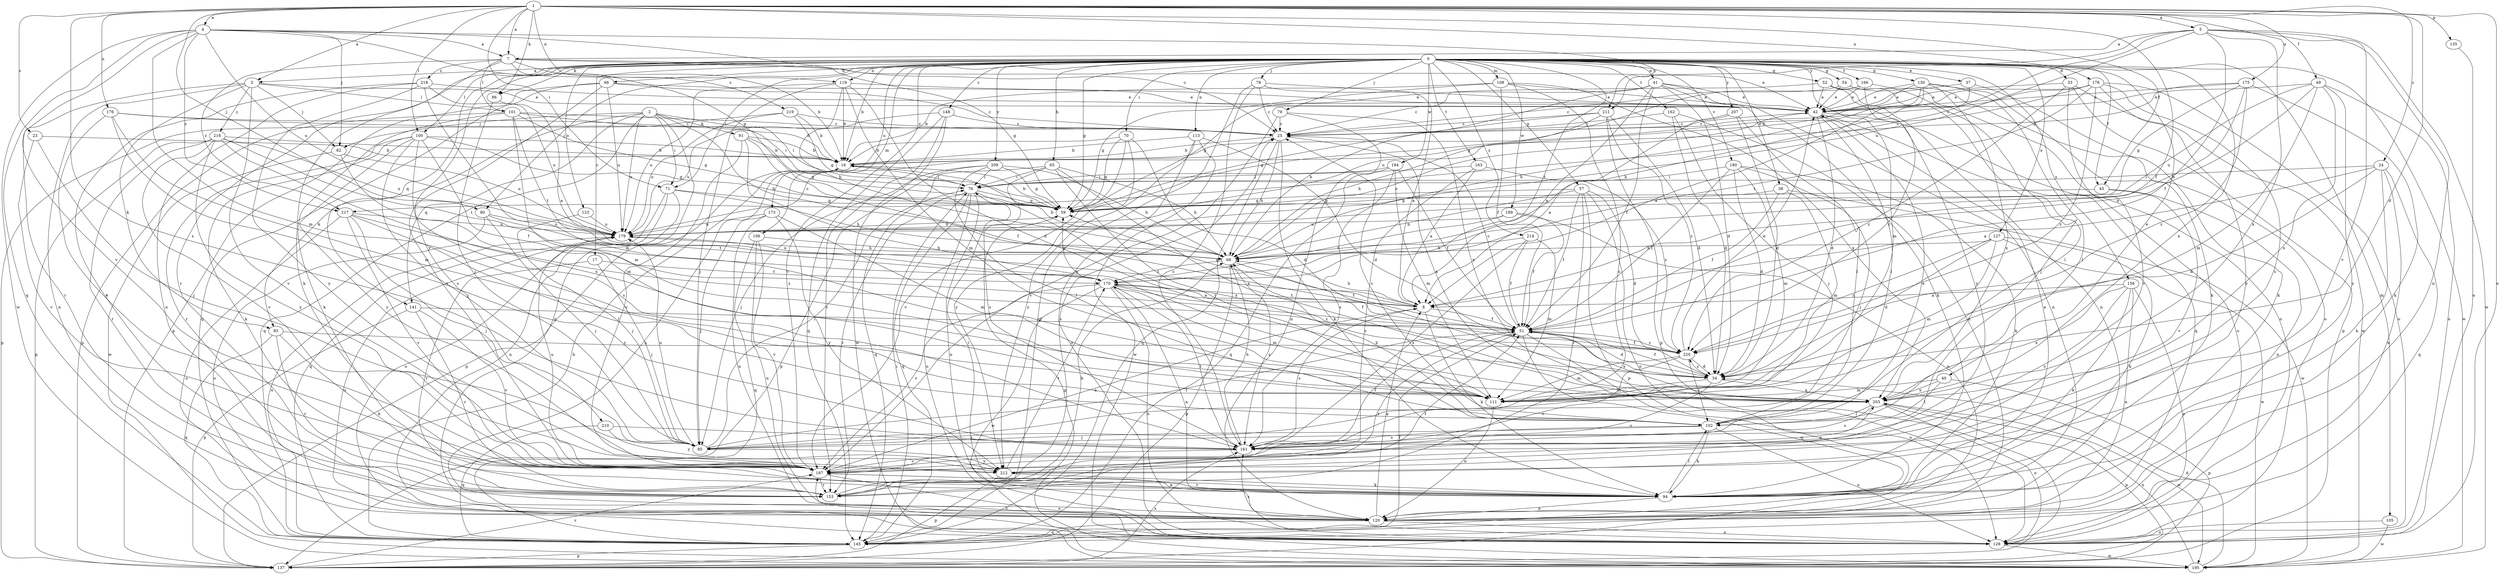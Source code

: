 strict digraph  {
0;
1;
2;
3;
4;
5;
7;
8;
16;
17;
23;
24;
25;
33;
34;
37;
38;
40;
41;
42;
45;
49;
51;
52;
54;
57;
59;
65;
66;
68;
70;
71;
76;
78;
79;
80;
82;
85;
86;
91;
93;
94;
100;
101;
102;
105;
106;
108;
111;
113;
119;
120;
123;
127;
128;
130;
135;
137;
141;
145;
148;
153;
156;
161;
162;
163;
166;
170;
173;
175;
176;
178;
179;
180;
187;
189;
194;
195;
203;
207;
209;
210;
211;
212;
214;
216;
217;
218;
219;
220;
0 -> 3  [label=a];
0 -> 16  [label=b];
0 -> 17  [label=c];
0 -> 33  [label=d];
0 -> 37  [label=e];
0 -> 38  [label=e];
0 -> 40  [label=e];
0 -> 41  [label=e];
0 -> 45  [label=f];
0 -> 52  [label=g];
0 -> 54  [label=g];
0 -> 57  [label=g];
0 -> 59  [label=g];
0 -> 65  [label=h];
0 -> 66  [label=h];
0 -> 70  [label=i];
0 -> 71  [label=i];
0 -> 78  [label=j];
0 -> 79  [label=j];
0 -> 80  [label=j];
0 -> 86  [label=k];
0 -> 100  [label=l];
0 -> 105  [label=m];
0 -> 106  [label=m];
0 -> 108  [label=m];
0 -> 111  [label=m];
0 -> 113  [label=n];
0 -> 119  [label=n];
0 -> 123  [label=o];
0 -> 127  [label=o];
0 -> 130  [label=p];
0 -> 141  [label=q];
0 -> 148  [label=r];
0 -> 153  [label=r];
0 -> 156  [label=s];
0 -> 162  [label=t];
0 -> 163  [label=t];
0 -> 166  [label=t];
0 -> 170  [label=t];
0 -> 173  [label=u];
0 -> 180  [label=v];
0 -> 187  [label=v];
0 -> 189  [label=w];
0 -> 194  [label=w];
0 -> 195  [label=w];
0 -> 203  [label=x];
0 -> 207  [label=y];
0 -> 209  [label=y];
0 -> 210  [label=y];
0 -> 214  [label=z];
1 -> 3  [label=a];
1 -> 4  [label=a];
1 -> 5  [label=a];
1 -> 7  [label=a];
1 -> 23  [label=c];
1 -> 24  [label=c];
1 -> 34  [label=d];
1 -> 45  [label=f];
1 -> 49  [label=f];
1 -> 51  [label=f];
1 -> 71  [label=i];
1 -> 80  [label=j];
1 -> 86  [label=k];
1 -> 100  [label=l];
1 -> 119  [label=n];
1 -> 128  [label=o];
1 -> 135  [label=p];
1 -> 161  [label=s];
1 -> 175  [label=u];
1 -> 176  [label=u];
1 -> 178  [label=u];
2 -> 68  [label=h];
2 -> 71  [label=i];
2 -> 76  [label=i];
2 -> 82  [label=j];
2 -> 91  [label=k];
2 -> 93  [label=k];
2 -> 120  [label=n];
2 -> 141  [label=q];
2 -> 145  [label=q];
2 -> 179  [label=u];
3 -> 42  [label=e];
3 -> 82  [label=j];
3 -> 93  [label=k];
3 -> 101  [label=l];
3 -> 120  [label=n];
3 -> 153  [label=r];
3 -> 187  [label=v];
3 -> 216  [label=z];
4 -> 7  [label=a];
4 -> 25  [label=c];
4 -> 59  [label=g];
4 -> 82  [label=j];
4 -> 111  [label=m];
4 -> 145  [label=q];
4 -> 179  [label=u];
4 -> 187  [label=v];
4 -> 195  [label=w];
4 -> 211  [label=y];
4 -> 217  [label=z];
5 -> 7  [label=a];
5 -> 51  [label=f];
5 -> 120  [label=n];
5 -> 179  [label=u];
5 -> 187  [label=v];
5 -> 195  [label=w];
5 -> 203  [label=x];
5 -> 211  [label=y];
5 -> 217  [label=z];
7 -> 16  [label=b];
7 -> 42  [label=e];
7 -> 59  [label=g];
7 -> 94  [label=k];
7 -> 101  [label=l];
7 -> 217  [label=z];
7 -> 218  [label=z];
7 -> 219  [label=z];
8 -> 51  [label=f];
8 -> 59  [label=g];
8 -> 68  [label=h];
8 -> 94  [label=k];
8 -> 161  [label=s];
8 -> 170  [label=t];
16 -> 76  [label=i];
16 -> 120  [label=n];
16 -> 137  [label=p];
17 -> 85  [label=j];
17 -> 153  [label=r];
17 -> 170  [label=t];
23 -> 16  [label=b];
23 -> 85  [label=j];
23 -> 187  [label=v];
24 -> 8  [label=a];
24 -> 34  [label=d];
24 -> 76  [label=i];
24 -> 94  [label=k];
24 -> 120  [label=n];
24 -> 145  [label=q];
25 -> 16  [label=b];
25 -> 68  [label=h];
25 -> 94  [label=k];
25 -> 145  [label=q];
25 -> 203  [label=x];
33 -> 42  [label=e];
33 -> 137  [label=p];
33 -> 187  [label=v];
33 -> 195  [label=w];
33 -> 220  [label=z];
34 -> 51  [label=f];
34 -> 111  [label=m];
34 -> 187  [label=v];
34 -> 203  [label=x];
34 -> 220  [label=z];
37 -> 42  [label=e];
37 -> 68  [label=h];
37 -> 94  [label=k];
38 -> 51  [label=f];
38 -> 59  [label=g];
38 -> 111  [label=m];
38 -> 195  [label=w];
40 -> 102  [label=l];
40 -> 111  [label=m];
40 -> 137  [label=p];
40 -> 203  [label=x];
41 -> 8  [label=a];
41 -> 34  [label=d];
41 -> 42  [label=e];
41 -> 51  [label=f];
41 -> 59  [label=g];
41 -> 68  [label=h];
41 -> 94  [label=k];
41 -> 120  [label=n];
42 -> 25  [label=c];
42 -> 34  [label=d];
42 -> 102  [label=l];
42 -> 128  [label=o];
42 -> 145  [label=q];
45 -> 59  [label=g];
45 -> 120  [label=n];
45 -> 187  [label=v];
49 -> 8  [label=a];
49 -> 42  [label=e];
49 -> 111  [label=m];
49 -> 128  [label=o];
49 -> 179  [label=u];
49 -> 203  [label=x];
49 -> 212  [label=y];
51 -> 25  [label=c];
51 -> 34  [label=d];
51 -> 128  [label=o];
51 -> 145  [label=q];
51 -> 153  [label=r];
51 -> 203  [label=x];
51 -> 220  [label=z];
52 -> 25  [label=c];
52 -> 42  [label=e];
52 -> 120  [label=n];
52 -> 128  [label=o];
52 -> 212  [label=y];
54 -> 25  [label=c];
54 -> 42  [label=e];
54 -> 85  [label=j];
54 -> 128  [label=o];
57 -> 34  [label=d];
57 -> 51  [label=f];
57 -> 59  [label=g];
57 -> 68  [label=h];
57 -> 128  [label=o];
57 -> 137  [label=p];
57 -> 153  [label=r];
59 -> 16  [label=b];
59 -> 179  [label=u];
65 -> 68  [label=h];
65 -> 76  [label=i];
65 -> 102  [label=l];
65 -> 145  [label=q];
65 -> 161  [label=s];
65 -> 203  [label=x];
66 -> 25  [label=c];
66 -> 42  [label=e];
66 -> 137  [label=p];
66 -> 145  [label=q];
66 -> 179  [label=u];
66 -> 187  [label=v];
68 -> 16  [label=b];
68 -> 42  [label=e];
68 -> 51  [label=f];
68 -> 137  [label=p];
68 -> 161  [label=s];
68 -> 170  [label=t];
68 -> 179  [label=u];
70 -> 16  [label=b];
70 -> 34  [label=d];
70 -> 59  [label=g];
70 -> 187  [label=v];
70 -> 212  [label=y];
71 -> 59  [label=g];
71 -> 68  [label=h];
71 -> 120  [label=n];
71 -> 128  [label=o];
71 -> 145  [label=q];
76 -> 59  [label=g];
76 -> 120  [label=n];
76 -> 128  [label=o];
76 -> 145  [label=q];
76 -> 153  [label=r];
76 -> 203  [label=x];
78 -> 8  [label=a];
78 -> 25  [label=c];
78 -> 42  [label=e];
78 -> 145  [label=q];
78 -> 161  [label=s];
79 -> 25  [label=c];
79 -> 120  [label=n];
79 -> 187  [label=v];
79 -> 203  [label=x];
80 -> 85  [label=j];
80 -> 128  [label=o];
80 -> 170  [label=t];
80 -> 179  [label=u];
82 -> 111  [label=m];
82 -> 179  [label=u];
82 -> 195  [label=w];
85 -> 51  [label=f];
85 -> 76  [label=i];
85 -> 179  [label=u];
85 -> 212  [label=y];
86 -> 8  [label=a];
86 -> 85  [label=j];
91 -> 16  [label=b];
91 -> 51  [label=f];
91 -> 59  [label=g];
91 -> 187  [label=v];
91 -> 203  [label=x];
93 -> 94  [label=k];
93 -> 145  [label=q];
93 -> 153  [label=r];
93 -> 220  [label=z];
94 -> 42  [label=e];
94 -> 76  [label=i];
94 -> 102  [label=l];
94 -> 120  [label=n];
94 -> 187  [label=v];
100 -> 16  [label=b];
100 -> 51  [label=f];
100 -> 59  [label=g];
100 -> 85  [label=j];
100 -> 94  [label=k];
100 -> 153  [label=r];
100 -> 161  [label=s];
100 -> 212  [label=y];
101 -> 25  [label=c];
101 -> 59  [label=g];
101 -> 76  [label=i];
101 -> 94  [label=k];
101 -> 111  [label=m];
101 -> 137  [label=p];
101 -> 170  [label=t];
102 -> 25  [label=c];
102 -> 68  [label=h];
102 -> 85  [label=j];
102 -> 94  [label=k];
102 -> 128  [label=o];
102 -> 161  [label=s];
105 -> 128  [label=o];
105 -> 195  [label=w];
106 -> 68  [label=h];
106 -> 120  [label=n];
106 -> 145  [label=q];
106 -> 187  [label=v];
108 -> 16  [label=b];
108 -> 42  [label=e];
108 -> 51  [label=f];
108 -> 59  [label=g];
108 -> 161  [label=s];
108 -> 203  [label=x];
111 -> 120  [label=n];
113 -> 16  [label=b];
113 -> 34  [label=d];
113 -> 128  [label=o];
113 -> 195  [label=w];
113 -> 212  [label=y];
119 -> 16  [label=b];
119 -> 34  [label=d];
119 -> 42  [label=e];
119 -> 68  [label=h];
119 -> 85  [label=j];
119 -> 111  [label=m];
119 -> 179  [label=u];
120 -> 8  [label=a];
120 -> 128  [label=o];
120 -> 145  [label=q];
123 -> 85  [label=j];
123 -> 179  [label=u];
127 -> 34  [label=d];
127 -> 68  [label=h];
127 -> 94  [label=k];
127 -> 111  [label=m];
127 -> 195  [label=w];
127 -> 220  [label=z];
128 -> 161  [label=s];
128 -> 179  [label=u];
128 -> 187  [label=v];
128 -> 195  [label=w];
130 -> 8  [label=a];
130 -> 42  [label=e];
130 -> 68  [label=h];
130 -> 94  [label=k];
130 -> 102  [label=l];
130 -> 179  [label=u];
130 -> 203  [label=x];
135 -> 128  [label=o];
137 -> 161  [label=s];
137 -> 187  [label=v];
141 -> 51  [label=f];
141 -> 137  [label=p];
141 -> 153  [label=r];
141 -> 187  [label=v];
145 -> 16  [label=b];
145 -> 51  [label=f];
145 -> 76  [label=i];
145 -> 137  [label=p];
145 -> 179  [label=u];
148 -> 25  [label=c];
148 -> 145  [label=q];
148 -> 153  [label=r];
148 -> 179  [label=u];
148 -> 195  [label=w];
153 -> 25  [label=c];
153 -> 51  [label=f];
153 -> 68  [label=h];
156 -> 8  [label=a];
156 -> 94  [label=k];
156 -> 120  [label=n];
156 -> 128  [label=o];
156 -> 161  [label=s];
156 -> 203  [label=x];
161 -> 42  [label=e];
161 -> 51  [label=f];
161 -> 68  [label=h];
161 -> 170  [label=t];
161 -> 187  [label=v];
162 -> 25  [label=c];
162 -> 34  [label=d];
162 -> 85  [label=j];
162 -> 120  [label=n];
163 -> 8  [label=a];
163 -> 76  [label=i];
163 -> 153  [label=r];
163 -> 220  [label=z];
166 -> 42  [label=e];
166 -> 59  [label=g];
166 -> 102  [label=l];
166 -> 220  [label=z];
170 -> 8  [label=a];
170 -> 51  [label=f];
170 -> 59  [label=g];
170 -> 111  [label=m];
170 -> 120  [label=n];
170 -> 128  [label=o];
170 -> 187  [label=v];
170 -> 195  [label=w];
170 -> 220  [label=z];
173 -> 85  [label=j];
173 -> 111  [label=m];
173 -> 120  [label=n];
173 -> 179  [label=u];
173 -> 212  [label=y];
175 -> 16  [label=b];
175 -> 42  [label=e];
175 -> 59  [label=g];
175 -> 68  [label=h];
175 -> 94  [label=k];
175 -> 220  [label=z];
176 -> 16  [label=b];
176 -> 25  [label=c];
176 -> 111  [label=m];
176 -> 161  [label=s];
176 -> 187  [label=v];
178 -> 16  [label=b];
178 -> 25  [label=c];
178 -> 42  [label=e];
178 -> 128  [label=o];
178 -> 161  [label=s];
178 -> 170  [label=t];
178 -> 212  [label=y];
178 -> 220  [label=z];
179 -> 25  [label=c];
179 -> 68  [label=h];
180 -> 34  [label=d];
180 -> 51  [label=f];
180 -> 76  [label=i];
180 -> 85  [label=j];
180 -> 94  [label=k];
180 -> 111  [label=m];
187 -> 8  [label=a];
187 -> 94  [label=k];
187 -> 128  [label=o];
187 -> 153  [label=r];
187 -> 179  [label=u];
189 -> 51  [label=f];
189 -> 120  [label=n];
189 -> 170  [label=t];
189 -> 179  [label=u];
194 -> 51  [label=f];
194 -> 76  [label=i];
194 -> 111  [label=m];
194 -> 145  [label=q];
194 -> 161  [label=s];
195 -> 34  [label=d];
195 -> 59  [label=g];
195 -> 203  [label=x];
203 -> 102  [label=l];
203 -> 128  [label=o];
203 -> 137  [label=p];
203 -> 161  [label=s];
203 -> 195  [label=w];
207 -> 8  [label=a];
207 -> 25  [label=c];
207 -> 34  [label=d];
207 -> 102  [label=l];
209 -> 59  [label=g];
209 -> 68  [label=h];
209 -> 76  [label=i];
209 -> 85  [label=j];
209 -> 102  [label=l];
209 -> 137  [label=p];
210 -> 145  [label=q];
210 -> 161  [label=s];
210 -> 212  [label=y];
211 -> 25  [label=c];
211 -> 34  [label=d];
211 -> 59  [label=g];
211 -> 68  [label=h];
211 -> 137  [label=p];
211 -> 220  [label=z];
212 -> 94  [label=k];
212 -> 137  [label=p];
212 -> 170  [label=t];
212 -> 203  [label=x];
214 -> 51  [label=f];
214 -> 68  [label=h];
214 -> 111  [label=m];
214 -> 161  [label=s];
216 -> 16  [label=b];
216 -> 137  [label=p];
216 -> 153  [label=r];
216 -> 170  [label=t];
216 -> 179  [label=u];
216 -> 187  [label=v];
216 -> 203  [label=x];
216 -> 212  [label=y];
217 -> 85  [label=j];
217 -> 102  [label=l];
217 -> 128  [label=o];
217 -> 179  [label=u];
217 -> 187  [label=v];
217 -> 220  [label=z];
218 -> 42  [label=e];
218 -> 111  [label=m];
218 -> 120  [label=n];
218 -> 153  [label=r];
218 -> 179  [label=u];
218 -> 212  [label=y];
219 -> 16  [label=b];
219 -> 25  [label=c];
219 -> 59  [label=g];
219 -> 137  [label=p];
219 -> 179  [label=u];
220 -> 34  [label=d];
220 -> 42  [label=e];
220 -> 51  [label=f];
220 -> 102  [label=l];
220 -> 111  [label=m];
220 -> 187  [label=v];
}
